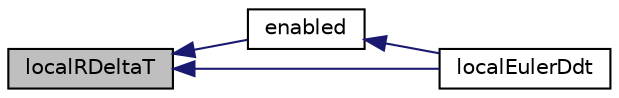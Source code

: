 digraph "localRDeltaT"
{
  bgcolor="transparent";
  edge [fontname="Helvetica",fontsize="10",labelfontname="Helvetica",labelfontsize="10"];
  node [fontname="Helvetica",fontsize="10",shape=record];
  rankdir="LR";
  Node1 [label="localRDeltaT",height=0.2,width=0.4,color="black", fillcolor="grey75", style="filled", fontcolor="black"];
  Node1 -> Node2 [dir="back",color="midnightblue",fontsize="10",style="solid",fontname="Helvetica"];
  Node2 [label="enabled",height=0.2,width=0.4,color="black",URL="$a01400.html#aeb62c9a2bb1c81fa31cd8a6cc239feb9",tooltip="Return true if LTS is enabled. "];
  Node2 -> Node3 [dir="back",color="midnightblue",fontsize="10",style="solid",fontname="Helvetica"];
  Node3 [label="localEulerDdt",height=0.2,width=0.4,color="black",URL="$a01400.html#ad8ee8e4ba45c0fae4b2d9bc2e7a123f2"];
  Node1 -> Node3 [dir="back",color="midnightblue",fontsize="10",style="solid",fontname="Helvetica"];
}
